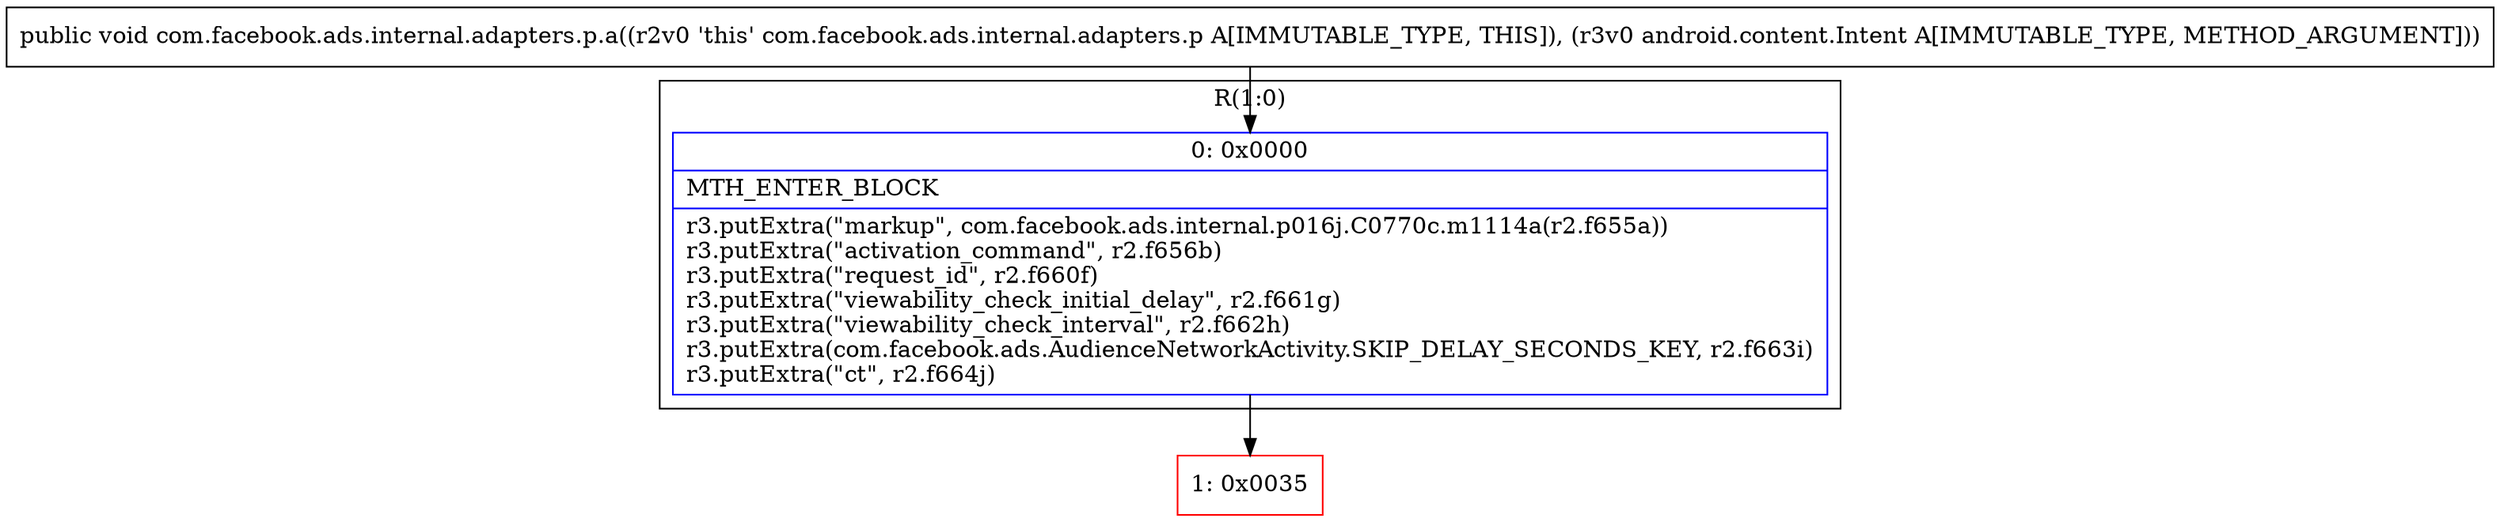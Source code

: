 digraph "CFG forcom.facebook.ads.internal.adapters.p.a(Landroid\/content\/Intent;)V" {
subgraph cluster_Region_598473241 {
label = "R(1:0)";
node [shape=record,color=blue];
Node_0 [shape=record,label="{0\:\ 0x0000|MTH_ENTER_BLOCK\l|r3.putExtra(\"markup\", com.facebook.ads.internal.p016j.C0770c.m1114a(r2.f655a))\lr3.putExtra(\"activation_command\", r2.f656b)\lr3.putExtra(\"request_id\", r2.f660f)\lr3.putExtra(\"viewability_check_initial_delay\", r2.f661g)\lr3.putExtra(\"viewability_check_interval\", r2.f662h)\lr3.putExtra(com.facebook.ads.AudienceNetworkActivity.SKIP_DELAY_SECONDS_KEY, r2.f663i)\lr3.putExtra(\"ct\", r2.f664j)\l}"];
}
Node_1 [shape=record,color=red,label="{1\:\ 0x0035}"];
MethodNode[shape=record,label="{public void com.facebook.ads.internal.adapters.p.a((r2v0 'this' com.facebook.ads.internal.adapters.p A[IMMUTABLE_TYPE, THIS]), (r3v0 android.content.Intent A[IMMUTABLE_TYPE, METHOD_ARGUMENT])) }"];
MethodNode -> Node_0;
Node_0 -> Node_1;
}

